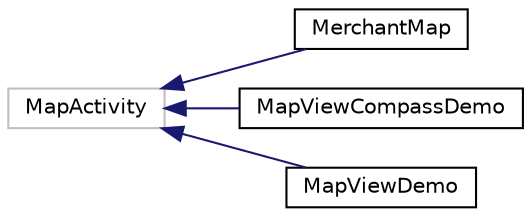 digraph "Graphical Class Hierarchy"
{
  edge [fontname="Helvetica",fontsize="10",labelfontname="Helvetica",labelfontsize="10"];
  node [fontname="Helvetica",fontsize="10",shape=record];
  rankdir="LR";
  Node1 [label="MapActivity",height=0.2,width=0.4,color="grey75", fillcolor="white", style="filled"];
  Node1 -> Node2 [dir="back",color="midnightblue",fontsize="10",style="solid",fontname="Helvetica"];
  Node2 [label="MerchantMap",height=0.2,width=0.4,color="black", fillcolor="white", style="filled",URL="$classapp_1_1localization_1_1_merchant_map.html"];
  Node1 -> Node3 [dir="back",color="midnightblue",fontsize="10",style="solid",fontname="Helvetica"];
  Node3 [label="MapViewCompassDemo",height=0.2,width=0.4,color="black", fillcolor="white", style="filled",URL="$classcom_1_1example_1_1android_1_1apis_1_1view_1_1_map_view_compass_demo.html"];
  Node1 -> Node4 [dir="back",color="midnightblue",fontsize="10",style="solid",fontname="Helvetica"];
  Node4 [label="MapViewDemo",height=0.2,width=0.4,color="black", fillcolor="white", style="filled",URL="$classcom_1_1example_1_1android_1_1apis_1_1view_1_1_map_view_demo.html"];
}
